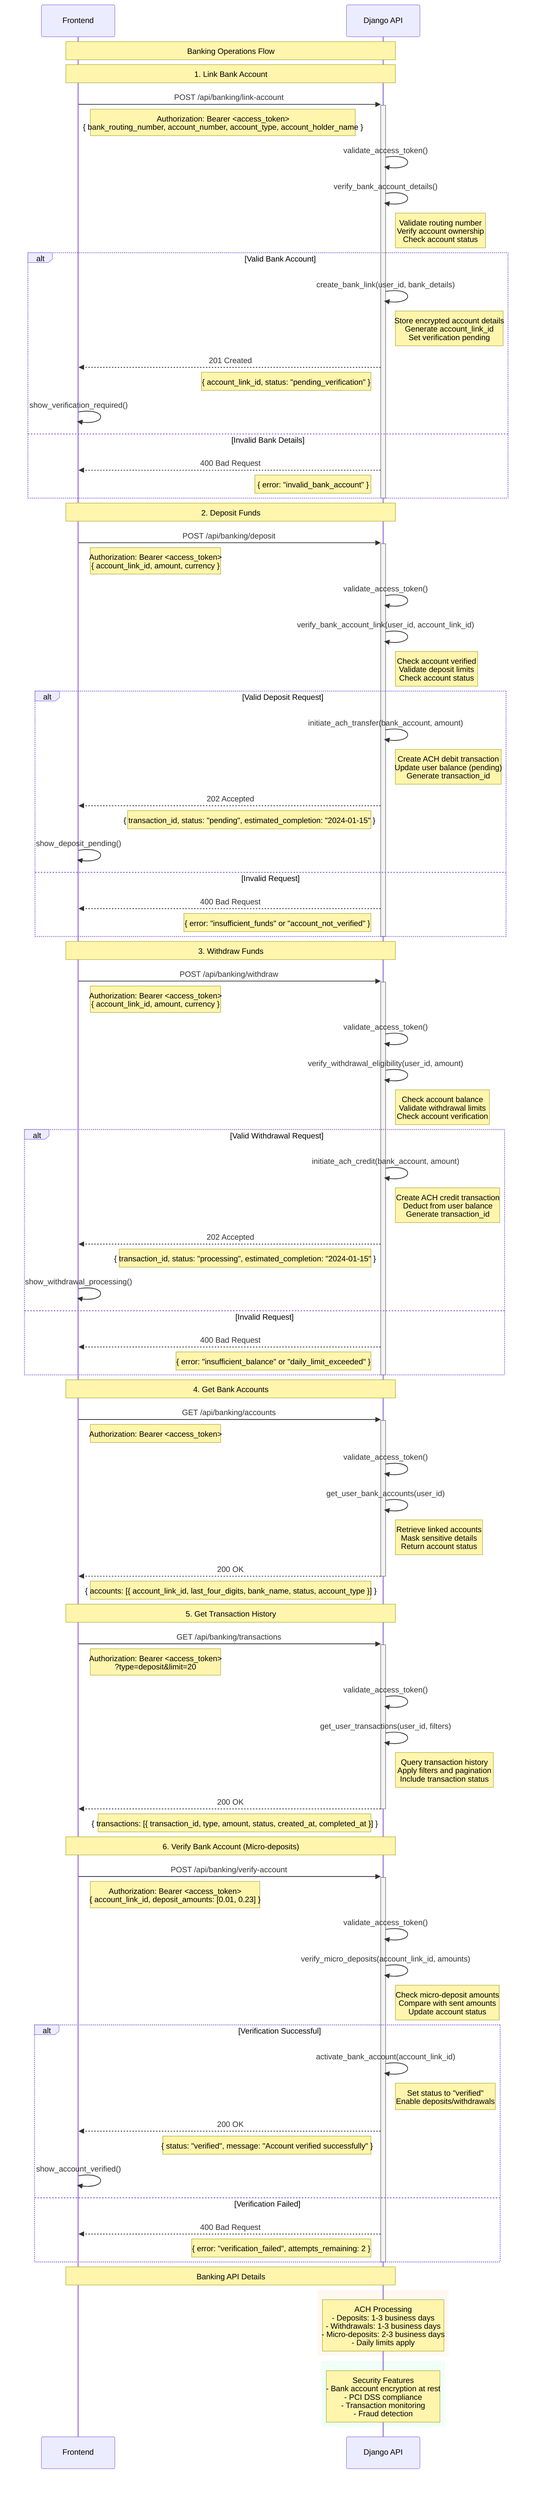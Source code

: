 sequenceDiagram
    participant FE as Frontend
    participant API as Django API

    Note over FE, API: Banking Operations Flow

    Note over FE, API: 1. Link Bank Account
    FE->>+API: POST /api/banking/link-account
    Note right of FE: Authorization: Bearer <access_token><br/>{ bank_routing_number, account_number, account_type, account_holder_name }

    API->>API: validate_access_token()
    API->>API: verify_bank_account_details()
    Note right of API: Validate routing number<br/>Verify account ownership<br/>Check account status

    alt Valid Bank Account
        API->>API: create_bank_link(user_id, bank_details)
        Note right of API: Store encrypted account details<br/>Generate account_link_id<br/>Set verification pending

        API-->>FE: 201 Created
        Note left of API: { account_link_id, status: "pending_verification" }

        FE->>FE: show_verification_required()
    else Invalid Bank Details
        API-->>FE: 400 Bad Request
        Note left of API: { error: "invalid_bank_account" }
    end
    deactivate API

    Note over FE, API: 2. Deposit Funds
    FE->>+API: POST /api/banking/deposit
    Note right of FE: Authorization: Bearer <access_token><br/>{ account_link_id, amount, currency }

    API->>API: validate_access_token()
    API->>API: verify_bank_account_link(user_id, account_link_id)
    Note right of API: Check account verified<br/>Validate deposit limits<br/>Check account status

    alt Valid Deposit Request
        API->>API: initiate_ach_transfer(bank_account, amount)
        Note right of API: Create ACH debit transaction<br/>Update user balance (pending)<br/>Generate transaction_id

        API-->>FE: 202 Accepted
        Note left of API: { transaction_id, status: "pending", estimated_completion: "2024-01-15" }

        FE->>FE: show_deposit_pending()
    else Invalid Request
        API-->>FE: 400 Bad Request
        Note left of API: { error: "insufficient_funds" or "account_not_verified" }
    end
    deactivate API

    Note over FE, API: 3. Withdraw Funds
    FE->>+API: POST /api/banking/withdraw
    Note right of FE: Authorization: Bearer <access_token><br/>{ account_link_id, amount, currency }

    API->>API: validate_access_token()
    API->>API: verify_withdrawal_eligibility(user_id, amount)
    Note right of API: Check account balance<br/>Validate withdrawal limits<br/>Check account verification

    alt Valid Withdrawal Request
        API->>API: initiate_ach_credit(bank_account, amount)
        Note right of API: Create ACH credit transaction<br/>Deduct from user balance<br/>Generate transaction_id

        API-->>FE: 202 Accepted
        Note left of API: { transaction_id, status: "processing", estimated_completion: "2024-01-15" }

        FE->>FE: show_withdrawal_processing()
    else Invalid Request
        API-->>FE: 400 Bad Request
        Note left of API: { error: "insufficient_balance" or "daily_limit_exceeded" }
    end
    deactivate API

    Note over FE, API: 4. Get Bank Accounts
    FE->>+API: GET /api/banking/accounts
    Note right of FE: Authorization: Bearer <access_token>

    API->>API: validate_access_token()
    API->>API: get_user_bank_accounts(user_id)
    Note right of API: Retrieve linked accounts<br/>Mask sensitive details<br/>Return account status

    API-->>-FE: 200 OK
    Note left of API: { accounts: [{ account_link_id, last_four_digits, bank_name, status, account_type }] }

    Note over FE, API: 5. Get Transaction History
    FE->>+API: GET /api/banking/transactions
    Note right of FE: Authorization: Bearer <access_token><br/>?type=deposit&limit=20

    API->>API: validate_access_token()
    API->>API: get_user_transactions(user_id, filters)
    Note right of API: Query transaction history<br/>Apply filters and pagination<br/>Include transaction status

    API-->>-FE: 200 OK
    Note left of API: { transactions: [{ transaction_id, type, amount, status, created_at, completed_at }] }

    Note over FE, API: 6. Verify Bank Account (Micro-deposits)
    FE->>+API: POST /api/banking/verify-account
    Note right of FE: Authorization: Bearer <access_token><br/>{ account_link_id, deposit_amounts: [0.01, 0.23] }

    API->>API: validate_access_token()
    API->>API: verify_micro_deposits(account_link_id, amounts)
    Note right of API: Check micro-deposit amounts<br/>Compare with sent amounts<br/>Update account status

    alt Verification Successful
        API->>API: activate_bank_account(account_link_id)
        Note right of API: Set status to "verified"<br/>Enable deposits/withdrawals

        API-->>FE: 200 OK
        Note left of API: { status: "verified", message: "Account verified successfully" }

        FE->>FE: show_account_verified()
    else Verification Failed
        API-->>FE: 400 Bad Request
        Note left of API: { error: "verification_failed", attempts_remaining: 2 }
    end
    deactivate API

    Note over FE, API: Banking API Details
    rect rgb(255, 248, 240)
        Note over API: ACH Processing<br/>- Deposits: 1-3 business days<br/>- Withdrawals: 1-3 business days<br/>- Micro-deposits: 2-3 business days<br/>- Daily limits apply
    end

    rect rgb(240, 255, 248)
        Note over API: Security Features<br/>- Bank account encryption at rest<br/>- PCI DSS compliance<br/>- Transaction monitoring<br/>- Fraud detection
    end